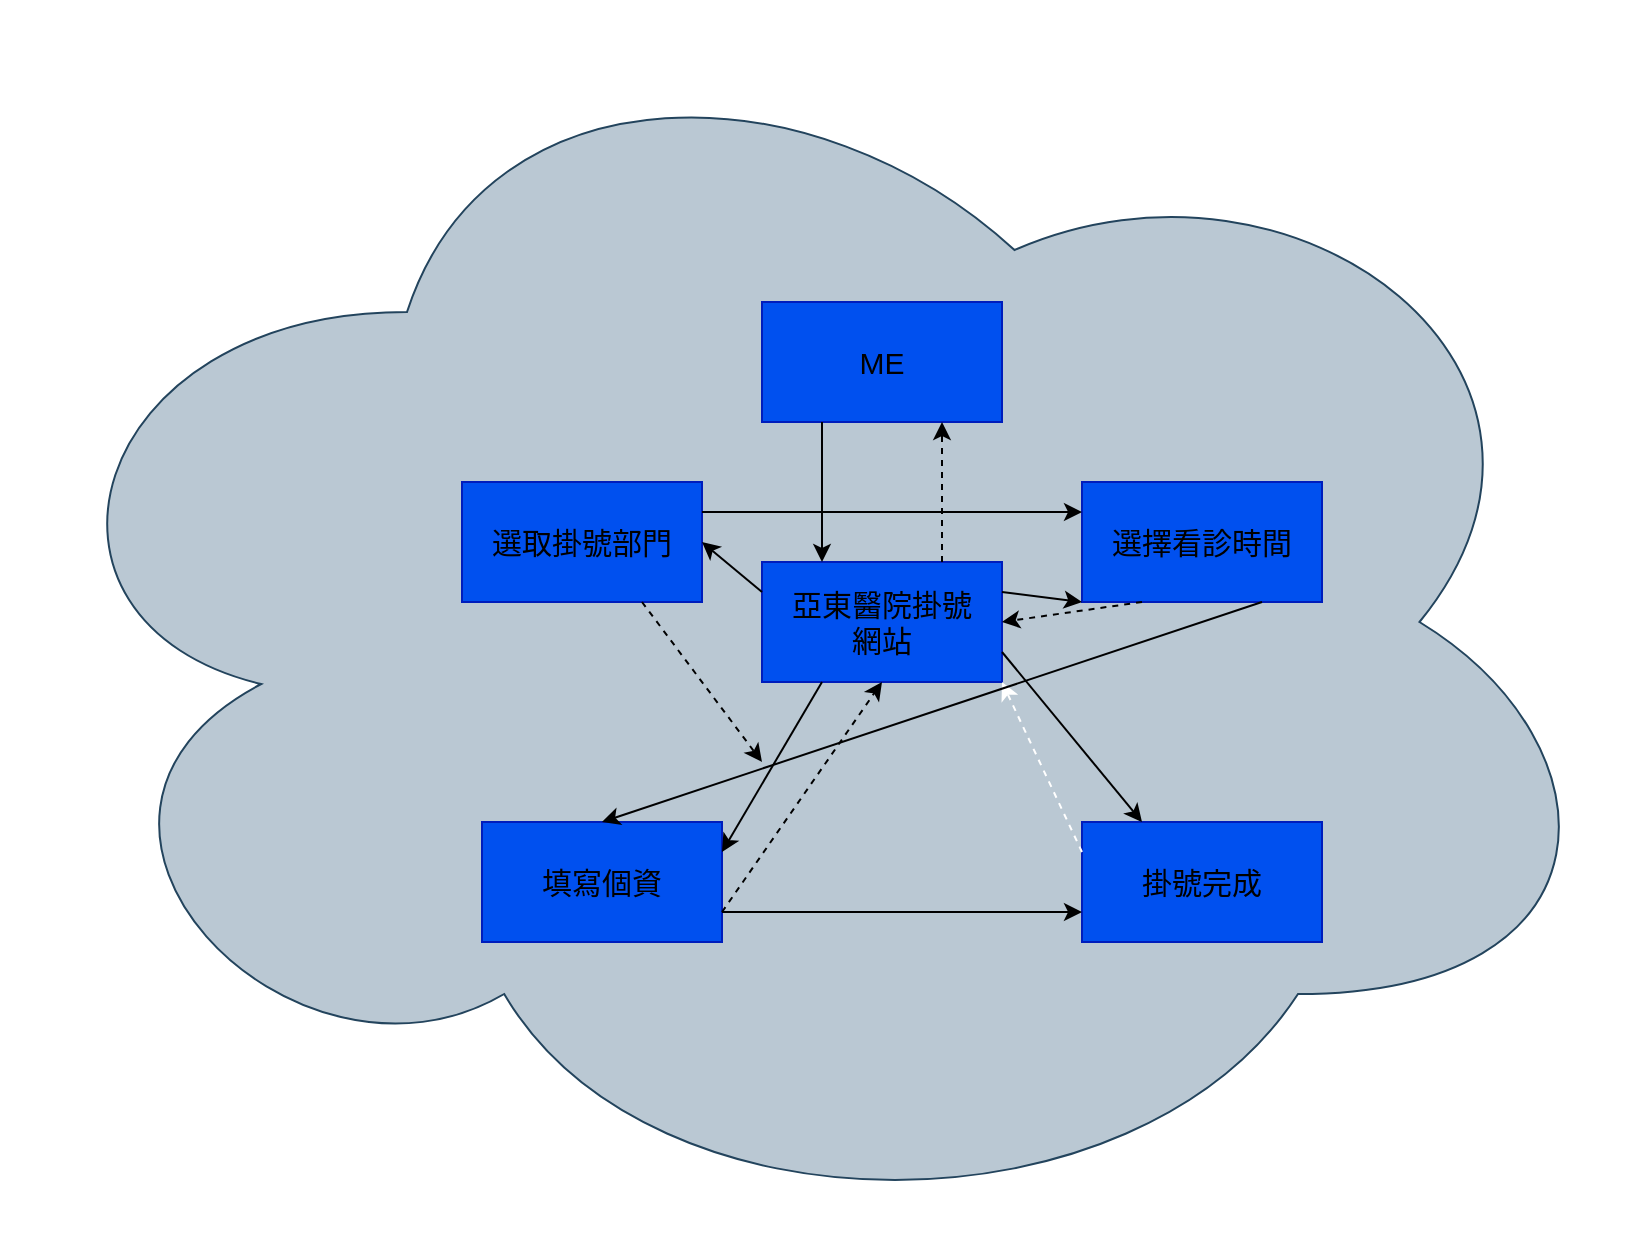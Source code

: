 <mxfile>
    <diagram id="cHpGGNgG4a-Q0jvBIbdb" name="第1頁">
        <mxGraphModel dx="1152" dy="787" grid="1" gridSize="10" guides="1" tooltips="1" connect="1" arrows="1" fold="1" page="1" pageScale="1" pageWidth="827" pageHeight="1169" math="0" shadow="0">
            <root>
                <mxCell id="0"/>
                <mxCell id="1" parent="0"/>
                <mxCell id="17" value="" style="ellipse;shape=cloud;whiteSpace=wrap;html=1;fontSize=15;fillColor=#bac8d3;strokeColor=#23445d;" vertex="1" parent="1">
                    <mxGeometry y="60" width="810" height="620" as="geometry"/>
                </mxCell>
                <mxCell id="6" value="" style="group" vertex="1" connectable="0" parent="1">
                    <mxGeometry x="230" y="300" width="120" height="60" as="geometry"/>
                </mxCell>
                <mxCell id="22" style="edgeStyle=none;html=1;exitX=1;exitY=0.75;exitDx=0;exitDy=0;entryX=1;entryY=0.5;entryDx=0;entryDy=0;fontSize=15;" edge="1" parent="6" source="4" target="5">
                    <mxGeometry relative="1" as="geometry"/>
                </mxCell>
                <mxCell id="4" value="" style="rounded=0;whiteSpace=wrap;html=1;fillColor=#0050ef;fontColor=#ffffff;strokeColor=#001DBC;fontSize=15;" vertex="1" parent="6">
                    <mxGeometry width="120" height="60" as="geometry"/>
                </mxCell>
                <mxCell id="5" value="選取掛號部門" style="text;strokeColor=none;align=center;fillColor=none;html=1;verticalAlign=middle;whiteSpace=wrap;rounded=0;fontSize=15;" vertex="1" parent="6">
                    <mxGeometry x="10" y="15" width="100" height="30" as="geometry"/>
                </mxCell>
                <mxCell id="7" value="" style="group" vertex="1" connectable="0" parent="1">
                    <mxGeometry x="380" y="340" width="120" height="60" as="geometry"/>
                </mxCell>
                <mxCell id="2" value="" style="rounded=0;whiteSpace=wrap;html=1;fillColor=#0050ef;fontColor=#ffffff;strokeColor=#001DBC;fontSize=15;movable=1;resizable=1;rotatable=1;deletable=1;editable=1;connectable=1;" vertex="1" parent="7">
                    <mxGeometry width="120" height="60" as="geometry"/>
                </mxCell>
                <mxCell id="3" value="亞東醫院掛號網站" style="text;strokeColor=none;align=center;fillColor=none;html=1;verticalAlign=middle;whiteSpace=wrap;rounded=0;fontSize=15;movable=1;resizable=1;rotatable=1;deletable=1;editable=1;connectable=1;" vertex="1" parent="7">
                    <mxGeometry x="10" y="15" width="100" height="30" as="geometry"/>
                </mxCell>
                <mxCell id="8" value="" style="group" vertex="1" connectable="0" parent="1">
                    <mxGeometry x="540" y="300" width="120" height="60" as="geometry"/>
                </mxCell>
                <mxCell id="9" value="" style="rounded=0;whiteSpace=wrap;html=1;fillColor=#0050ef;fontColor=#ffffff;strokeColor=#001DBC;fontSize=15;" vertex="1" parent="8">
                    <mxGeometry width="120" height="60" as="geometry"/>
                </mxCell>
                <mxCell id="10" value="選擇看診時間" style="text;strokeColor=none;align=center;fillColor=none;html=1;verticalAlign=middle;whiteSpace=wrap;rounded=0;fontSize=15;" vertex="1" parent="8">
                    <mxGeometry x="10" y="15" width="100" height="30" as="geometry"/>
                </mxCell>
                <mxCell id="11" value="" style="group" vertex="1" connectable="0" parent="1">
                    <mxGeometry x="240" y="470" width="120" height="60" as="geometry"/>
                </mxCell>
                <mxCell id="12" value="" style="rounded=0;whiteSpace=wrap;html=1;fillColor=#0050ef;fontColor=#ffffff;strokeColor=#001DBC;fontSize=15;" vertex="1" parent="11">
                    <mxGeometry width="120" height="60" as="geometry"/>
                </mxCell>
                <mxCell id="13" value="填寫個資" style="text;strokeColor=none;align=center;fillColor=none;html=1;verticalAlign=middle;whiteSpace=wrap;rounded=0;fontSize=15;" vertex="1" parent="11">
                    <mxGeometry x="10" y="15" width="100" height="30" as="geometry"/>
                </mxCell>
                <mxCell id="14" value="" style="group" vertex="1" connectable="0" parent="1">
                    <mxGeometry x="540" y="470" width="120" height="60" as="geometry"/>
                </mxCell>
                <mxCell id="15" value="" style="rounded=0;whiteSpace=wrap;html=1;fillColor=#0050ef;fontColor=#ffffff;strokeColor=#001DBC;fontSize=15;" vertex="1" parent="14">
                    <mxGeometry width="120" height="60" as="geometry"/>
                </mxCell>
                <mxCell id="16" value="掛號完成" style="text;strokeColor=none;align=center;fillColor=none;html=1;verticalAlign=middle;whiteSpace=wrap;rounded=0;fontSize=15;" vertex="1" parent="14">
                    <mxGeometry x="10" y="15" width="100" height="30" as="geometry"/>
                </mxCell>
                <mxCell id="19" value="" style="group" vertex="1" connectable="0" parent="1">
                    <mxGeometry x="380" y="210" width="120" height="60" as="geometry"/>
                </mxCell>
                <mxCell id="20" value="" style="rounded=0;whiteSpace=wrap;html=1;fillColor=#0050ef;fontColor=#ffffff;strokeColor=#001DBC;fontSize=15;movable=1;resizable=1;rotatable=1;deletable=1;editable=1;connectable=1;" vertex="1" parent="19">
                    <mxGeometry width="120" height="60" as="geometry"/>
                </mxCell>
                <mxCell id="21" value="ME" style="text;strokeColor=none;align=center;fillColor=none;html=1;verticalAlign=middle;whiteSpace=wrap;rounded=0;fontSize=15;movable=1;resizable=1;rotatable=1;deletable=1;editable=1;connectable=1;" vertex="1" parent="19">
                    <mxGeometry x="10" y="15" width="100" height="30" as="geometry"/>
                </mxCell>
                <mxCell id="36" style="edgeStyle=none;html=1;exitX=0.75;exitY=0;exitDx=0;exitDy=0;entryX=0.75;entryY=1;entryDx=0;entryDy=0;fontSize=15;dashed=1;" edge="1" parent="1" source="2" target="20">
                    <mxGeometry relative="1" as="geometry"/>
                </mxCell>
                <mxCell id="37" style="edgeStyle=none;html=1;exitX=0.25;exitY=1;exitDx=0;exitDy=0;entryX=0.25;entryY=0;entryDx=0;entryDy=0;fontSize=15;" edge="1" parent="1" source="20" target="2">
                    <mxGeometry relative="1" as="geometry"/>
                </mxCell>
                <mxCell id="38" style="edgeStyle=none;html=1;exitX=0;exitY=0.25;exitDx=0;exitDy=0;entryX=1;entryY=0.5;entryDx=0;entryDy=0;fontSize=15;" edge="1" parent="1" source="2" target="4">
                    <mxGeometry relative="1" as="geometry"/>
                </mxCell>
                <mxCell id="39" style="edgeStyle=none;html=1;exitX=0.75;exitY=1;exitDx=0;exitDy=0;fontSize=15;dashed=1;" edge="1" parent="1" source="4">
                    <mxGeometry relative="1" as="geometry">
                        <mxPoint x="380" y="440" as="targetPoint"/>
                    </mxGeometry>
                </mxCell>
                <mxCell id="40" style="edgeStyle=none;html=1;exitX=0.25;exitY=1;exitDx=0;exitDy=0;entryX=1;entryY=0.25;entryDx=0;entryDy=0;fontSize=15;" edge="1" parent="1" source="2" target="12">
                    <mxGeometry relative="1" as="geometry"/>
                </mxCell>
                <mxCell id="41" style="edgeStyle=none;html=1;exitX=1;exitY=0.75;exitDx=0;exitDy=0;dashed=1;fontSize=15;" edge="1" parent="1" source="12">
                    <mxGeometry relative="1" as="geometry">
                        <mxPoint x="440" y="400" as="targetPoint"/>
                    </mxGeometry>
                </mxCell>
                <mxCell id="42" style="edgeStyle=none;html=1;exitX=1;exitY=0.25;exitDx=0;exitDy=0;entryX=0;entryY=1;entryDx=0;entryDy=0;fontSize=15;" edge="1" parent="1" source="2" target="9">
                    <mxGeometry relative="1" as="geometry"/>
                </mxCell>
                <mxCell id="43" style="edgeStyle=none;html=1;exitX=0.25;exitY=1;exitDx=0;exitDy=0;entryX=1;entryY=0.5;entryDx=0;entryDy=0;fontSize=15;dashed=1;" edge="1" parent="1" source="9" target="2">
                    <mxGeometry relative="1" as="geometry"/>
                </mxCell>
                <mxCell id="44" style="edgeStyle=none;html=1;exitX=1;exitY=0.75;exitDx=0;exitDy=0;entryX=0.25;entryY=0;entryDx=0;entryDy=0;fontSize=15;" edge="1" parent="1" source="2" target="15">
                    <mxGeometry relative="1" as="geometry"/>
                </mxCell>
                <mxCell id="45" style="edgeStyle=none;html=1;exitX=1;exitY=0.75;exitDx=0;exitDy=0;entryX=0;entryY=0.75;entryDx=0;entryDy=0;fontSize=15;strokeColor=#000000;" edge="1" parent="1" source="12" target="15">
                    <mxGeometry relative="1" as="geometry"/>
                </mxCell>
                <mxCell id="46" style="edgeStyle=none;html=1;exitX=0;exitY=0.25;exitDx=0;exitDy=0;entryX=1;entryY=1;entryDx=0;entryDy=0;strokeColor=#FFFFFF;fontSize=15;dashed=1;" edge="1" parent="1" source="15" target="2">
                    <mxGeometry relative="1" as="geometry"/>
                </mxCell>
                <mxCell id="48" style="edgeStyle=none;html=1;exitX=1;exitY=0.25;exitDx=0;exitDy=0;entryX=0;entryY=0.25;entryDx=0;entryDy=0;strokeColor=#000000;fontSize=15;" edge="1" parent="1" source="4" target="9">
                    <mxGeometry relative="1" as="geometry"/>
                </mxCell>
                <mxCell id="49" style="edgeStyle=none;html=1;exitX=0.75;exitY=1;exitDx=0;exitDy=0;entryX=0.5;entryY=0;entryDx=0;entryDy=0;strokeColor=#000000;fontSize=15;" edge="1" parent="1" source="9" target="12">
                    <mxGeometry relative="1" as="geometry"/>
                </mxCell>
            </root>
        </mxGraphModel>
    </diagram>
</mxfile>